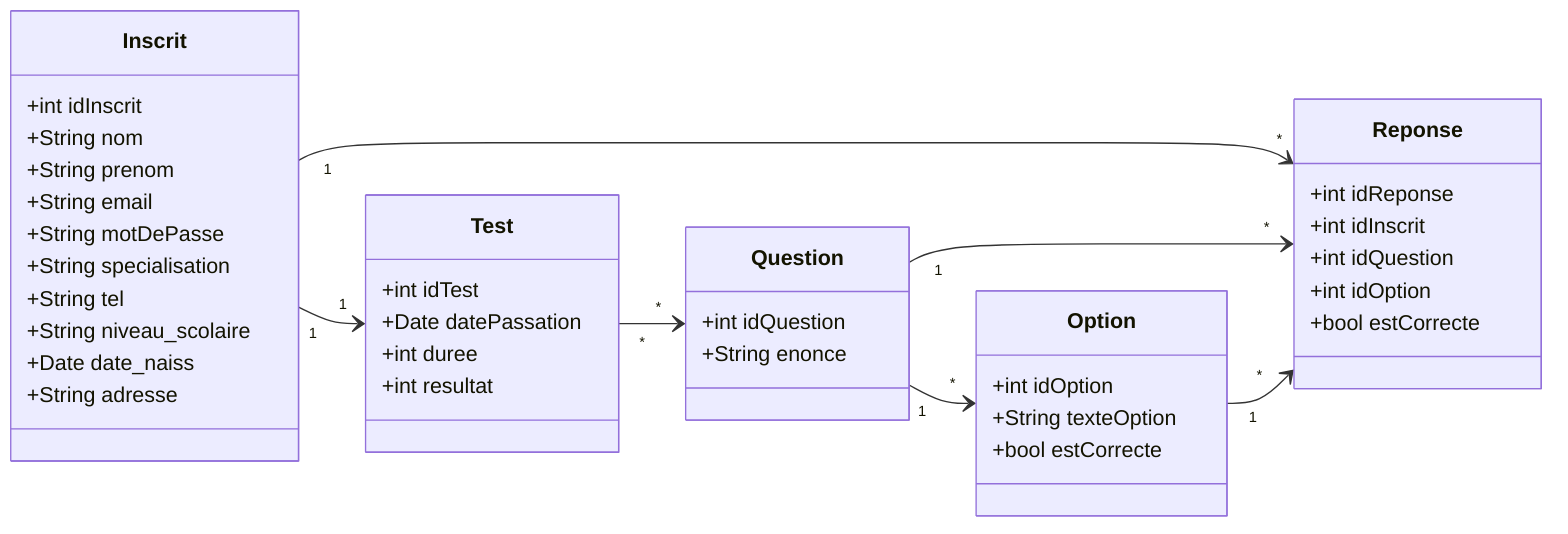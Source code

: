classDiagram
direction LR

    class Inscrit {
        +int idInscrit
        +String nom
        +String prenom
        +String email
        +String motDePasse
        +String specialisation
        +String tel
        +String niveau_scolaire
        +Date date_naiss
        +String adresse
    }

    class Test {
        +int idTest
        +Date datePassation
        +int duree
        +int resultat
    }

    class Question {
        +int idQuestion
        +String enonce
    }

    class Option {
        +int idOption
        +String texteOption
        +bool estCorrecte
    }

    class Reponse {
        +int idReponse
        +int idInscrit
        +int idQuestion
        +int idOption
        +bool estCorrecte
    }

    Inscrit "1" --> "1" Test 
    Test "*" --> "*" Question 
    Question "1" --> "*" Option 
    Inscrit "1" --> "*" Reponse
    Question "1" --> "*" Reponse
    Option "1" --> "*" Reponse